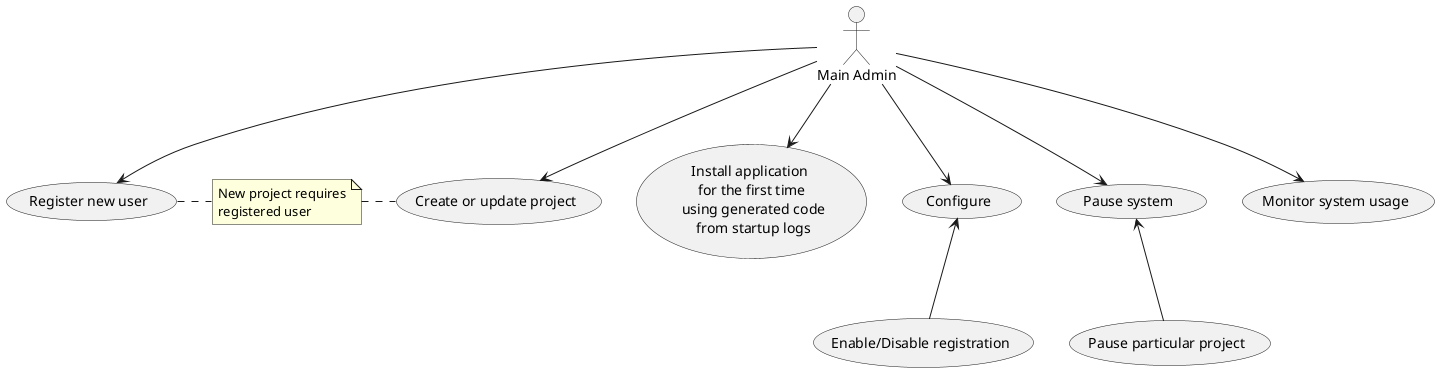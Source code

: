 @startuml
:Main Admin: as Admin

Admin --> (Install application \nfor the first time\n using generated code\n from startup logs)
Admin --> (Configure)
(Configure) <-- (Enable/Disable registration)

Admin --> (Register new user)
Admin -> (Create or update project)

note "New project requires\nregistered user" as CreateNote
(Register new user) . CreateNote
CreateNote . (Create or update project)

Admin --> (Pause system)
(Pause system) <-- (Pause particular project)

Admin --> (Monitor system usage)
@enduml